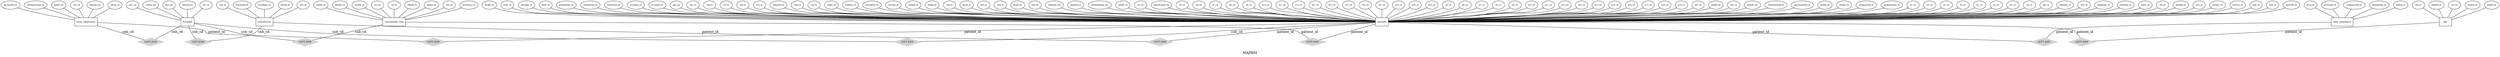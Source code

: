 graph ER {
	node [shape=box]
	episode [fontsize="10pt"]
	node [shape=ellipse]
	episode_patient_id [label=patient_id fontsize="8pt"]
	episode_patient_id -- episode [len=1.5]
	episode_cnh_cd [label=cnh_cd fontsize="8pt"]
	episode_cnh_cd -- episode [len=1.5]
	episode_episode_nm [label=episode_nm fontsize="8pt"]
	episode_episode_nm -- episode [len=1.5]
	episode_admissiondate_dt [label=admissiondate_dt fontsize="8pt"]
	episode_admissiondate_dt -- episode [len=2.1]
	episode_dischargedate_dt [label=dischargedate_dt fontsize="8pt"]
	episode_dischargedate_dt -- episode [len=2.1]
	episode_intdate_dt [label=intdate_dt fontsize="8pt"]
	episode_intdate_dt -- episode [len=1.5]
	episode_inttype_cd [label=inttype_cd fontsize="8pt"]
	episode_inttype_cd -- episode [len=1.5]
	episode_preopanemia_bl [label=preopanemia_bl fontsize="8pt"]
	episode_preopanemia_bl -- episode [len=1.5]
	episode_postopanemia_bl [label=postopanemia_bl fontsize="8pt"]
	episode_postopanemia_bl -- episode [len=1.5]
	episode_d1_cd [label=d1_cd fontsize="8pt"]
	episode_d1_cd -- episode [len=1.5]
	episode_d2_cd [label=d2_cd fontsize="8pt"]
	episode_d2_cd -- episode [len=1.5]
	episode_d3_cd [label=d3_cd fontsize="8pt"]
	episode_d3_cd -- episode [len=1.5]
	episode_d4_cd [label=d4_cd fontsize="8pt"]
	episode_d4_cd -- episode [len=1.5]
	episode_p1_cd [label=p1_cd fontsize="8pt"]
	episode_p1_cd -- episode [len=1.5]
	episode_p2_cd [label=p2_cd fontsize="8pt"]
	episode_p2_cd -- episode [len=1.5]
	episode_p3_cd [label=p3_cd fontsize="8pt"]
	episode_p3_cd -- episode [len=1.5]
	episode_p4_cd [label=p4_cd fontsize="8pt"]
	episode_p4_cd -- episode [len=1.5]
	episode_akic_bl [label=akic_bl fontsize="8pt"]
	episode_akic_bl -- episode [len=1.5]
	episode_deliriumc_bl [label=deliriumc_bl fontsize="8pt"]
	episode_deliriumc_bl -- episode [len=1.5]
	episode_dvtc_bl [label=dvtc_bl fontsize="8pt"]
	episode_dvtc_bl -- episode [len=1.5]
	episode_pulmembc_bl [label=pulmembc_bl fontsize="8pt"]
	episode_pulmembc_bl -- episode [len=1.5]
	episode_transfaec_bl [label=transfaec_bl fontsize="8pt"]
	episode_transfaec_bl -- episode [len=1.5]
	episode_ssinfc_cd [label=ssinfc_cd fontsize="8pt"]
	episode_ssinfc_cd -- episode [len=1.5]
	episode_utic_bl [label=utic_bl fontsize="8pt"]
	episode_utic_bl -- episode [len=1.5]
	episode_bloodinf_bl [label=bloodinf_bl fontsize="8pt"]
	episode_bloodinf_bl -- episode [len=1.5]
	episode_arrc_bl [label=arrc_bl fontsize="8pt"]
	episode_arrc_bl -- episode [len=1.5]
	episode_cardiacc_bl [label=cardiacc_bl fontsize="8pt"]
	episode_cardiacc_bl -- episode [len=1.5]
	episode_pneumc_bl [label=pneumc_bl fontsize="8pt"]
	episode_pneumc_bl -- episode [len=1.5]
	episode_cpec_bl [label=cpec_bl fontsize="8pt"]
	episode_cpec_bl -- episode [len=1.5]
	episode_amic_bl [label=amic_bl fontsize="8pt"]
	episode_amic_bl -- episode [len=1.5]
	episode_myocinfc_bl [label=myocinfc_bl fontsize="8pt"]
	episode_myocinfc_bl -- episode [len=1.5]
	episode_strokec_bl [label=strokec_bl fontsize="8pt"]
	episode_strokec_bl -- episode [len=1.5]
	episode_ardsc_bl [label=ardsc_bl fontsize="8pt"]
	episode_ardsc_bl -- episode [len=1.5]
	episode_gatrointc_bl [label=gatrointc_bl fontsize="8pt"]
	episode_gatrointc_bl -- episode [len=1.5]
	episode_ileusc_bl [label=ileusc_bl fontsize="8pt"]
	episode_ileusc_bl -- episode [len=1.5]
	episode_postophemc_bl [label=postophemc_bl fontsize="8pt"]
	episode_postophemc_bl -- episode [len=1.5]
	episode_readmission_bl [label=readmission_bl fontsize="8pt"]
	episode_readmission_bl -- episode [len=1.5]
	episode_readmdate_dt [label=readmdate_dt fontsize="8pt"]
	episode_readmdate_dt -- episode [len=1.5]
	episode_d1readm_cd [label=d1readm_cd fontsize="8pt"]
	episode_d1readm_cd -- episode [len=1.5]
	episode_p1readm_cd [label=p1readm_cd fontsize="8pt"]
	episode_p1readm_cd -- episode [len=1.5]
	episode_age_nm [label=age_nm fontsize="8pt"]
	episode_age_nm -- episode [len=1.5]
	episode_sex_cd [label=sex_cd fontsize="8pt"]
	episode_sex_cd -- episode [len=1.5]
	episode_ami_bl [label=ami_bl fontsize="8pt"]
	episode_ami_bl -- episode [len=1.5]
	episode_chf_bl [label=chf_bl fontsize="8pt"]
	episode_chf_bl -- episode [len=1.5]
	episode_pvd_bl [label=pvd_bl fontsize="8pt"]
	episode_pvd_bl -- episode [len=1.5]
	episode_cvd_bl [label=cvd_bl fontsize="8pt"]
	episode_cvd_bl -- episode [len=1.5]
	episode_dementia_bl [label=dementia_bl fontsize="8pt"]
	episode_dementia_bl -- episode [len=1.5]
	episode_copd_bl [label=copd_bl fontsize="8pt"]
	episode_copd_bl -- episode [len=1.5]
	episode_ctp_bl [label=ctp_bl fontsize="8pt"]
	episode_ctp_bl -- episode [len=1.5]
	episode_peptic_bl [label=peptic_bl fontsize="8pt"]
	episode_peptic_bl -- episode [len=1.5]
	episode_mildliver_bl [label=mildliver_bl fontsize="8pt"]
	episode_mildliver_bl -- episode [len=1.5]
	episode_severeliver_bl [label=severeliver_bl fontsize="8pt"]
	episode_severeliver_bl -- episode [len=1.5]
	episode_uncdiab_bl [label=uncdiab_bl fontsize="8pt"]
	episode_uncdiab_bl -- episode [len=1.5]
	episode_orgdiab_bl [label=orgdiab_bl fontsize="8pt"]
	episode_orgdiab_bl -- episode [len=1.5]
	episode_hemip_bl [label=hemip_bl fontsize="8pt"]
	episode_hemip_bl -- episode [len=1.5]
	episode_ckd_bl [label=ckd_bl fontsize="8pt"]
	episode_ckd_bl -- episode [len=1.5]
	episode_tumor_bl [label=tumor_bl fontsize="8pt"]
	episode_tumor_bl -- episode [len=1.5]
	episode_mtx_bl [label=mtx_bl fontsize="8pt"]
	episode_mtx_bl -- episode [len=1.5]
	episode_leuk_bl [label=leuk_bl fontsize="8pt"]
	episode_leuk_bl -- episode [len=1.5]
	episode_lymph_bl [label=lymph_bl fontsize="8pt"]
	episode_lymph_bl -- episode [len=1.5]
	episode_aids_bl [label=aids_bl fontsize="8pt"]
	episode_aids_bl -- episode [len=1.5]
	episode_intlength_nm [label=intlength_nm fontsize="8pt"]
	episode_intlength_nm -- episode [len=1.5]
	episode_bleeding_bl [label=bleeding_bl fontsize="8pt"]
	episode_bleeding_bl -- episode [len=1.5]
	episode_estimbleeding_nm [label=estimbleeding_nm fontsize="8pt"]
	episode_estimbleeding_nm -- episode [len=2.1]
	episode_anesth_cd [label=anesth_cd fontsize="8pt"]
	episode_anesth_cd -- episode [len=1.5]
	episode_brs_bl [label=brs_bl fontsize="8pt"]
	episode_brs_bl -- episode [len=1.5]
	episode_planification_cd [label=planification_cd fontsize="8pt"]
	episode_planification_cd -- episode [len=2.1]
	episode_d5_cd [label=d5_cd fontsize="8pt"]
	episode_d5_cd -- episode [len=1.5]
	episode_d6_cd [label=d6_cd fontsize="8pt"]
	episode_d6_cd -- episode [len=1.5]
	episode_d7_cd [label=d7_cd fontsize="8pt"]
	episode_d7_cd -- episode [len=1.5]
	episode_d8_cd [label=d8_cd fontsize="8pt"]
	episode_d8_cd -- episode [len=1.5]
	episode_d9_cd [label=d9_cd fontsize="8pt"]
	episode_d9_cd -- episode [len=1.5]
	episode_d10_cd [label=d10_cd fontsize="8pt"]
	episode_d10_cd -- episode [len=1.5]
	episode_d11_cd [label=d11_cd fontsize="8pt"]
	episode_d11_cd -- episode [len=1.5]
	episode_d12_cd [label=d12_cd fontsize="8pt"]
	episode_d12_cd -- episode [len=1.5]
	episode_d13_cd [label=d13_cd fontsize="8pt"]
	episode_d13_cd -- episode [len=1.5]
	episode_d14_cd [label=d14_cd fontsize="8pt"]
	episode_d14_cd -- episode [len=1.5]
	episode_d15_cd [label=d15_cd fontsize="8pt"]
	episode_d15_cd -- episode [len=1.5]
	episode_d16_cd [label=d16_cd fontsize="8pt"]
	episode_d16_cd -- episode [len=1.5]
	episode_d17_cd [label=d17_cd fontsize="8pt"]
	episode_d17_cd -- episode [len=1.5]
	episode_d18_cd [label=d18_cd fontsize="8pt"]
	episode_d18_cd -- episode [len=1.5]
	episode_d19_cd [label=d19_cd fontsize="8pt"]
	episode_d19_cd -- episode [len=1.5]
	episode_d20_cd [label=d20_cd fontsize="8pt"]
	episode_d20_cd -- episode [len=1.5]
	episode_p5_cd [label=p5_cd fontsize="8pt"]
	episode_p5_cd -- episode [len=1.5]
	episode_p6_cd [label=p6_cd fontsize="8pt"]
	episode_p6_cd -- episode [len=1.5]
	episode_p7_cd [label=p7_cd fontsize="8pt"]
	episode_p7_cd -- episode [len=1.5]
	episode_p8_cd [label=p8_cd fontsize="8pt"]
	episode_p8_cd -- episode [len=1.5]
	episode_p9_cd [label=p9_cd fontsize="8pt"]
	episode_p9_cd -- episode [len=1.5]
	episode_p10_cd [label=p10_cd fontsize="8pt"]
	episode_p10_cd -- episode [len=1.5]
	episode_p11_cd [label=p11_cd fontsize="8pt"]
	episode_p11_cd -- episode [len=1.5]
	episode_p12_cd [label=p12_cd fontsize="8pt"]
	episode_p12_cd -- episode [len=1.5]
	episode_p13_cd [label=p13_cd fontsize="8pt"]
	episode_p13_cd -- episode [len=1.5]
	episode_p14_cd [label=p14_cd fontsize="8pt"]
	episode_p14_cd -- episode [len=1.5]
	episode_p15_cd [label=p15_cd fontsize="8pt"]
	episode_p15_cd -- episode [len=1.5]
	episode_p16_cd [label=p16_cd fontsize="8pt"]
	episode_p16_cd -- episode [len=1.5]
	episode_p17_cd [label=p17_cd fontsize="8pt"]
	episode_p17_cd -- episode [len=1.5]
	episode_p18_cd [label=p18_cd fontsize="8pt"]
	episode_p18_cd -- episode [len=1.5]
	episode_p19_cd [label=p19_cd fontsize="8pt"]
	episode_p19_cd -- episode [len=1.5]
	episode_p20_cd [label=p20_cd fontsize="8pt"]
	episode_p20_cd -- episode [len=1.5]
	node [shape=box]
	lab [fontsize="10pt"]
	node [shape=ellipse]
	lab_patient_id [label=patient_id fontsize="8pt"]
	lab_patient_id -- lab [len=1.5]
	lab_det_cd [label=det_cd fontsize="8pt"]
	lab_det_cd -- lab [len=1.5]
	lab_detdate_dt [label=detdate_dt fontsize="8pt"]
	lab_detdate_dt -- lab [len=1.5]
	lab_res_cd [label=res_cd fontsize="8pt"]
	lab_res_cd -- lab [len=1.5]
	lab_resdate_dt [label=resdate_dt fontsize="8pt"]
	lab_resdate_dt -- lab [len=1.5]
	node [shape=box]
	hospital [fontsize="10pt"]
	node [shape=ellipse]
	hospital_cnh_cd [label=cnh_cd fontsize="8pt"]
	hospital_cnh_cd -- hospital [len=1.5]
	hospital_aacc_cd [label=aacc_cd fontsize="8pt"]
	hospital_aacc_cd -- hospital [len=1.5]
	hospital_coding_nm [label=coding_nm fontsize="8pt"]
	hospital_coding_nm -- hospital [len=1.5]
	hospital_size_nm [label=size_nm fontsize="8pt"]
	hospital_size_nm -- hospital [len=1.5]
	hospital_teaching_bl [label=teaching_bl fontsize="8pt"]
	hospital_teaching_bl -- hospital [len=1.5]
	node [shape=box]
	hosp_pharmacy [fontsize="10pt"]
	node [shape=ellipse]
	hosp_pharmacy_patient_id [label=patient_id fontsize="8pt"]
	hosp_pharmacy_patient_id -- hosp_pharmacy [len=1.5]
	hosp_pharmacy_cnh_cd [label=cnh_cd fontsize="8pt"]
	hosp_pharmacy_cnh_cd -- hosp_pharmacy [len=1.5]
	hosp_pharmacy_episode_nm [label=episode_nm fontsize="8pt"]
	hosp_pharmacy_episode_nm -- hosp_pharmacy [len=1.5]
	hosp_pharmacy_hdrug_cd [label=hdrug_cd fontsize="8pt"]
	hosp_pharmacy_hdrug_cd -- hosp_pharmacy [len=1.5]
	hosp_pharmacy_hprescdate_dt [label=hprescdate_dt fontsize="8pt"]
	hosp_pharmacy_hprescdate_dt -- hosp_pharmacy [len=1.5]
	hosp_pharmacy_hendprescdate_dt [label=hendprescdate_dt fontsize="8pt"]
	hosp_pharmacy_hendprescdate_dt -- hosp_pharmacy [len=2.1]
	node [shape=box]
	transfusion [fontsize="10pt"]
	node [shape=ellipse]
	transfusion_patient_id [label=patient_id fontsize="8pt"]
	transfusion_patient_id -- transfusion [len=1.5]
	transfusion_cnh_cd [label=cnh_cd fontsize="8pt"]
	transfusion_cnh_cd -- transfusion [len=1.5]
	transfusion_unit_id [label=unit_id fontsize="8pt"]
	transfusion_unit_id -- transfusion [len=1.5]
	transfusion_transfdate_dt [label=transfdate_dt fontsize="8pt"]
	transfusion_transfdate_dt -- transfusion [len=1.5]
	transfusion_transftype_cd [label=transftype_cd fontsize="8pt"]
	transfusion_transftype_cd -- transfusion [len=1.5]
	node [shape=box]
	amb_pharmacy [fontsize="10pt"]
	node [shape=ellipse]
	amb_pharmacy_patient_id [label=patient_id fontsize="8pt"]
	amb_pharmacy_patient_id -- amb_pharmacy [len=1.5]
	amb_pharmacy_drug_cd [label=drug_cd fontsize="8pt"]
	amb_pharmacy_drug_cd -- amb_pharmacy [len=1.5]
	amb_pharmacy_prescdate_dt [label=prescdate_dt fontsize="8pt"]
	amb_pharmacy_prescdate_dt -- amb_pharmacy [len=1.5]
	amb_pharmacy_endprescdate_dt [label=endprescdate_dt fontsize="8pt"]
	amb_pharmacy_endprescdate_dt -- amb_pharmacy [len=1.5]
	amb_pharmacy_lastdispdate_dt [label=lastdispdate_dt fontsize="8pt"]
	amb_pharmacy_lastdispdate_dt -- amb_pharmacy [len=1.5]
	node [shape=box]
	viscoelastic_test [fontsize="10pt"]
	node [shape=ellipse]
	viscoelastic_test_vet_id [label=vet_id fontsize="8pt"]
	viscoelastic_test_vet_id -- viscoelastic_test [len=1.5]
	viscoelastic_test_vetdate_dt [label=vetdate_dt fontsize="8pt"]
	viscoelastic_test_vetdate_dt -- viscoelastic_test [len=1.5]
	viscoelastic_test_patient_id [label=patient_id fontsize="8pt"]
	viscoelastic_test_patient_id -- viscoelastic_test [len=1.5]
	viscoelastic_test_cnh_cd [label=cnh_cd fontsize="8pt"]
	viscoelastic_test_cnh_cd -- viscoelastic_test [len=1.5]
	viscoelastic_test_technique_cd [label=technique_cd fontsize="8pt"]
	viscoelastic_test_technique_cd -- viscoelastic_test [len=1.5]
	viscoelastic_test_tegdet_cd [label=tegdet_cd fontsize="8pt"]
	viscoelastic_test_tegdet_cd -- viscoelastic_test [len=1.5]
	viscoelastic_test_temdet_cd [label=temdet_cd fontsize="8pt"]
	viscoelastic_test_temdet_cd -- viscoelastic_test [len=1.5]
	viscoelastic_test_srmdet_cd [label=srmdet_cd fontsize="8pt"]
	viscoelastic_test_srmdet_cd -- viscoelastic_test [len=1.5]
	viscoelastic_test_res_nm [label=res_nm fontsize="8pt"]
	viscoelastic_test_res_nm -- viscoelastic_test [len=1.5]
	node [shape=box]
	node [color=lightgrey shape=diamond style=filled]
	"episode-transfusion" [label="LEFT JOIN" fontsize=10]
	episode -- "episode-transfusion" [label=patient_id len=2.5]
	transfusion -- "episode-transfusion" [label=patient_id len=2.5]
	"episode-hospital" [label="LEFT JOIN" fontsize=10]
	episode -- "episode-hospital" [label=cnh_cd len=2.5]
	hospital -- "episode-hospital" [label=cnh_cd len=2.5]
	"episode-amb_pharmacy" [label="LEFT JOIN" fontsize=10]
	episode -- "episode-amb_pharmacy" [label=patient_id len=2.5]
	amb_pharmacy -- "episode-amb_pharmacy" [label=patient_id len=2.5]
	"episode-hosp_pharmacy" [label="LEFT JOIN" fontsize=10]
	episode -- "episode-hosp_pharmacy" [label=patient_id len=2.5]
	hosp_pharmacy -- "episode-hosp_pharmacy" [label=patient_id len=2.5]
	"episode-lab" [label="LEFT JOIN" fontsize=10]
	episode -- "episode-lab" [label=patient_id len=2.5]
	lab -- "episode-lab" [label=patient_id len=2.5]
	"hospital-transfusion" [label="LEFT JOIN" fontsize=10]
	hospital -- "hospital-transfusion" [label=cnh_cd len=2.5]
	transfusion -- "hospital-transfusion" [label=cnh_cd len=2.5]
	"hospital-hosp_pharmacy" [label="LEFT JOIN" fontsize=10]
	hospital -- "hospital-hosp_pharmacy" [label=cnh_cd len=2.5]
	hosp_pharmacy -- "hospital-hosp_pharmacy" [label=cnh_cd len=2.5]
	"episode-viscoelastic_test" [label="LEFT JOIN" fontsize=10]
	episode -- "episode-viscoelastic_test" [label=patient_id len=2.5]
	viscoelastic_test -- "episode-viscoelastic_test" [label=patient_id len=2.5]
	"hospital-viscoelastic_test" [label="LEFT JOIN" fontsize=10]
	hospital -- "hospital-viscoelastic_test" [label=cnh_cd len=2.5]
	viscoelastic_test -- "hospital-viscoelastic_test" [label=cnh_cd len=2.5]
	label="\nMAPBM"
	fontsize=15
}
